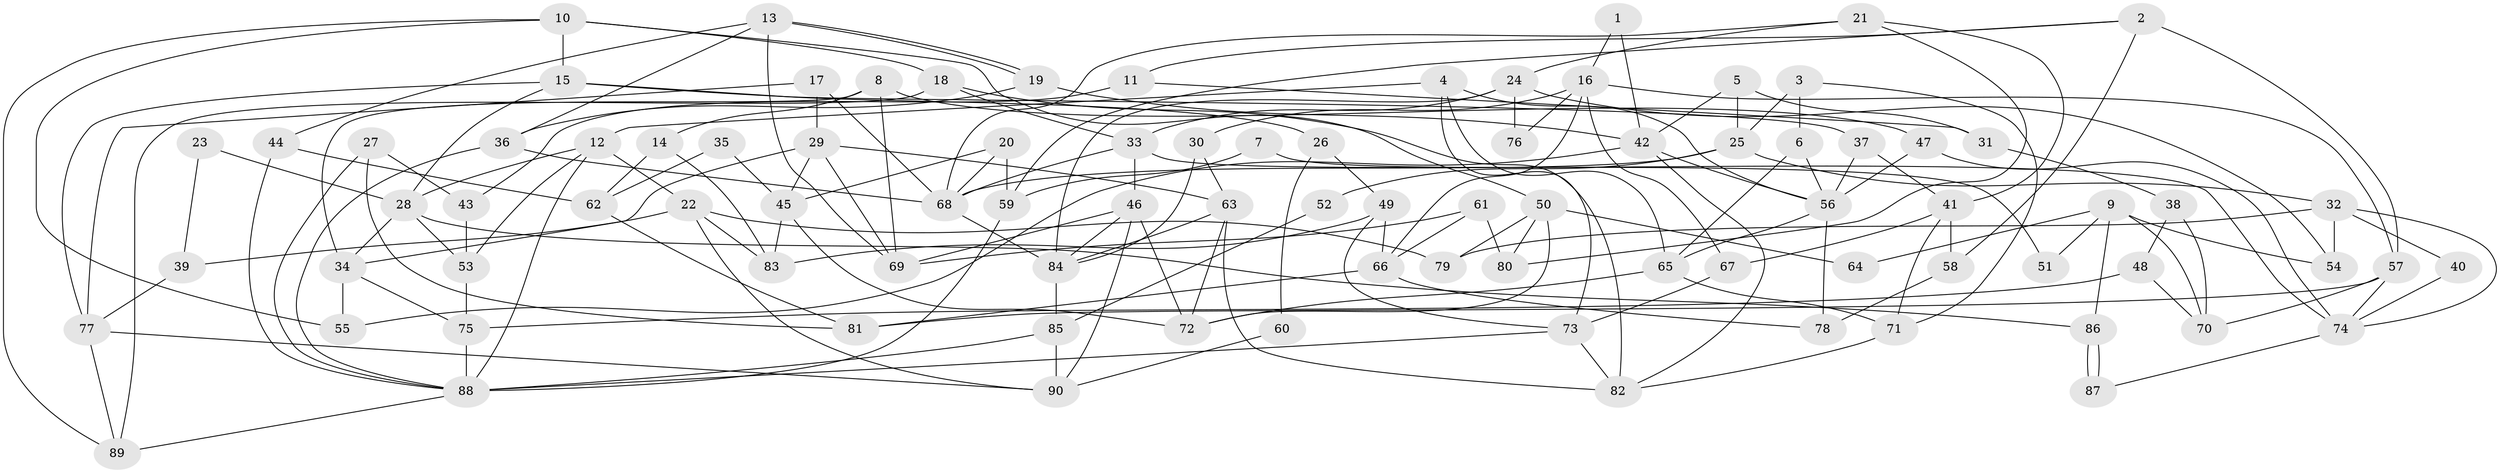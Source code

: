 // coarse degree distribution, {2: 0.1111111111111111, 7: 0.1111111111111111, 3: 0.25396825396825395, 6: 0.1746031746031746, 5: 0.12698412698412698, 4: 0.15873015873015872, 8: 0.047619047619047616, 11: 0.015873015873015872}
// Generated by graph-tools (version 1.1) at 2025/52/02/27/25 19:52:01]
// undirected, 90 vertices, 180 edges
graph export_dot {
graph [start="1"]
  node [color=gray90,style=filled];
  1;
  2;
  3;
  4;
  5;
  6;
  7;
  8;
  9;
  10;
  11;
  12;
  13;
  14;
  15;
  16;
  17;
  18;
  19;
  20;
  21;
  22;
  23;
  24;
  25;
  26;
  27;
  28;
  29;
  30;
  31;
  32;
  33;
  34;
  35;
  36;
  37;
  38;
  39;
  40;
  41;
  42;
  43;
  44;
  45;
  46;
  47;
  48;
  49;
  50;
  51;
  52;
  53;
  54;
  55;
  56;
  57;
  58;
  59;
  60;
  61;
  62;
  63;
  64;
  65;
  66;
  67;
  68;
  69;
  70;
  71;
  72;
  73;
  74;
  75;
  76;
  77;
  78;
  79;
  80;
  81;
  82;
  83;
  84;
  85;
  86;
  87;
  88;
  89;
  90;
  1 -- 16;
  1 -- 42;
  2 -- 59;
  2 -- 57;
  2 -- 11;
  2 -- 58;
  3 -- 6;
  3 -- 71;
  3 -- 25;
  4 -- 65;
  4 -- 12;
  4 -- 56;
  4 -- 73;
  5 -- 25;
  5 -- 42;
  5 -- 31;
  6 -- 56;
  6 -- 65;
  7 -- 59;
  7 -- 74;
  8 -- 47;
  8 -- 34;
  8 -- 14;
  8 -- 69;
  9 -- 54;
  9 -- 86;
  9 -- 51;
  9 -- 64;
  9 -- 70;
  10 -- 89;
  10 -- 18;
  10 -- 15;
  10 -- 50;
  10 -- 55;
  11 -- 43;
  11 -- 31;
  12 -- 28;
  12 -- 53;
  12 -- 22;
  12 -- 88;
  13 -- 69;
  13 -- 19;
  13 -- 19;
  13 -- 36;
  13 -- 44;
  14 -- 83;
  14 -- 62;
  15 -- 37;
  15 -- 26;
  15 -- 28;
  15 -- 77;
  16 -- 67;
  16 -- 30;
  16 -- 57;
  16 -- 66;
  16 -- 76;
  17 -- 77;
  17 -- 29;
  17 -- 68;
  18 -- 33;
  18 -- 82;
  18 -- 89;
  19 -- 36;
  19 -- 42;
  20 -- 45;
  20 -- 68;
  20 -- 59;
  21 -- 68;
  21 -- 80;
  21 -- 24;
  21 -- 41;
  22 -- 90;
  22 -- 39;
  22 -- 79;
  22 -- 83;
  23 -- 39;
  23 -- 28;
  24 -- 84;
  24 -- 33;
  24 -- 54;
  24 -- 76;
  25 -- 68;
  25 -- 32;
  25 -- 52;
  26 -- 49;
  26 -- 60;
  27 -- 81;
  27 -- 88;
  27 -- 43;
  28 -- 34;
  28 -- 53;
  28 -- 86;
  29 -- 69;
  29 -- 63;
  29 -- 34;
  29 -- 45;
  30 -- 63;
  30 -- 84;
  31 -- 38;
  32 -- 79;
  32 -- 40;
  32 -- 54;
  32 -- 74;
  33 -- 68;
  33 -- 46;
  33 -- 51;
  34 -- 55;
  34 -- 75;
  35 -- 45;
  35 -- 62;
  36 -- 88;
  36 -- 68;
  37 -- 56;
  37 -- 41;
  38 -- 48;
  38 -- 70;
  39 -- 77;
  40 -- 74;
  41 -- 58;
  41 -- 67;
  41 -- 71;
  42 -- 82;
  42 -- 55;
  42 -- 56;
  43 -- 53;
  44 -- 88;
  44 -- 62;
  45 -- 72;
  45 -- 83;
  46 -- 84;
  46 -- 69;
  46 -- 72;
  46 -- 90;
  47 -- 56;
  47 -- 74;
  48 -- 75;
  48 -- 70;
  49 -- 66;
  49 -- 83;
  49 -- 73;
  50 -- 72;
  50 -- 64;
  50 -- 79;
  50 -- 80;
  52 -- 85;
  53 -- 75;
  56 -- 65;
  56 -- 78;
  57 -- 70;
  57 -- 74;
  57 -- 81;
  58 -- 78;
  59 -- 88;
  60 -- 90;
  61 -- 69;
  61 -- 66;
  61 -- 80;
  62 -- 81;
  63 -- 84;
  63 -- 82;
  63 -- 72;
  65 -- 72;
  65 -- 71;
  66 -- 81;
  66 -- 78;
  67 -- 73;
  68 -- 84;
  71 -- 82;
  73 -- 82;
  73 -- 88;
  74 -- 87;
  75 -- 88;
  77 -- 89;
  77 -- 90;
  84 -- 85;
  85 -- 90;
  85 -- 88;
  86 -- 87;
  86 -- 87;
  88 -- 89;
}
